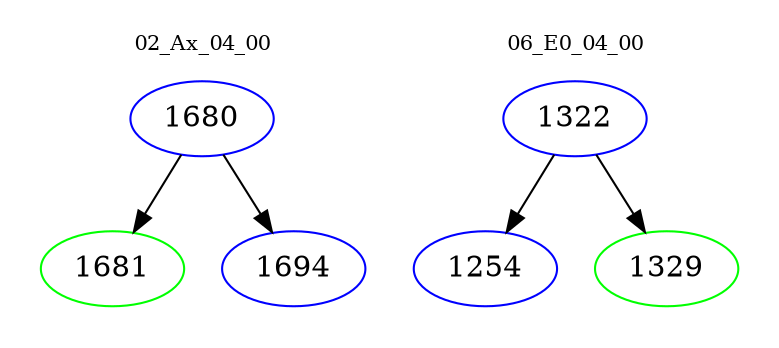 digraph{
subgraph cluster_0 {
color = white
label = "02_Ax_04_00";
fontsize=10;
T0_1680 [label="1680", color="blue"]
T0_1680 -> T0_1681 [color="black"]
T0_1681 [label="1681", color="green"]
T0_1680 -> T0_1694 [color="black"]
T0_1694 [label="1694", color="blue"]
}
subgraph cluster_1 {
color = white
label = "06_E0_04_00";
fontsize=10;
T1_1322 [label="1322", color="blue"]
T1_1322 -> T1_1254 [color="black"]
T1_1254 [label="1254", color="blue"]
T1_1322 -> T1_1329 [color="black"]
T1_1329 [label="1329", color="green"]
}
}
